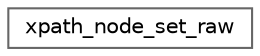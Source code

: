 digraph "类继承关系图"
{
 // INTERACTIVE_SVG=YES
 // LATEX_PDF_SIZE
  bgcolor="transparent";
  edge [fontname=Helvetica,fontsize=10,labelfontname=Helvetica,labelfontsize=10];
  node [fontname=Helvetica,fontsize=10,shape=box,height=0.2,width=0.4];
  rankdir="LR";
  Node0 [id="Node000000",label="xpath_node_set_raw",height=0.2,width=0.4,color="grey40", fillcolor="white", style="filled",URL="$d1/daf/classxpath__node__set__raw.html",tooltip=" "];
}
